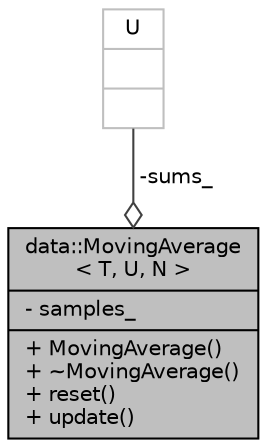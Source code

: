 digraph "data::MovingAverage&lt; T, U, N &gt;"
{
 // LATEX_PDF_SIZE
  edge [fontname="Helvetica",fontsize="10",labelfontname="Helvetica",labelfontsize="10"];
  node [fontname="Helvetica",fontsize="10",shape=record];
  Node1 [label="{data::MovingAverage\l\< T, U, N \>\n|- samples_\l|+ MovingAverage()\l+ ~MovingAverage()\l+ reset()\l+ update()\l}",height=0.2,width=0.4,color="black", fillcolor="grey75", style="filled", fontcolor="black",tooltip=" "];
  Node2 -> Node1 [color="grey25",fontsize="10",style="solid",label=" -sums_" ,arrowhead="odiamond",fontname="Helvetica"];
  Node2 [label="{U\n||}",height=0.2,width=0.4,color="grey75", fillcolor="white", style="filled",tooltip=" "];
}
